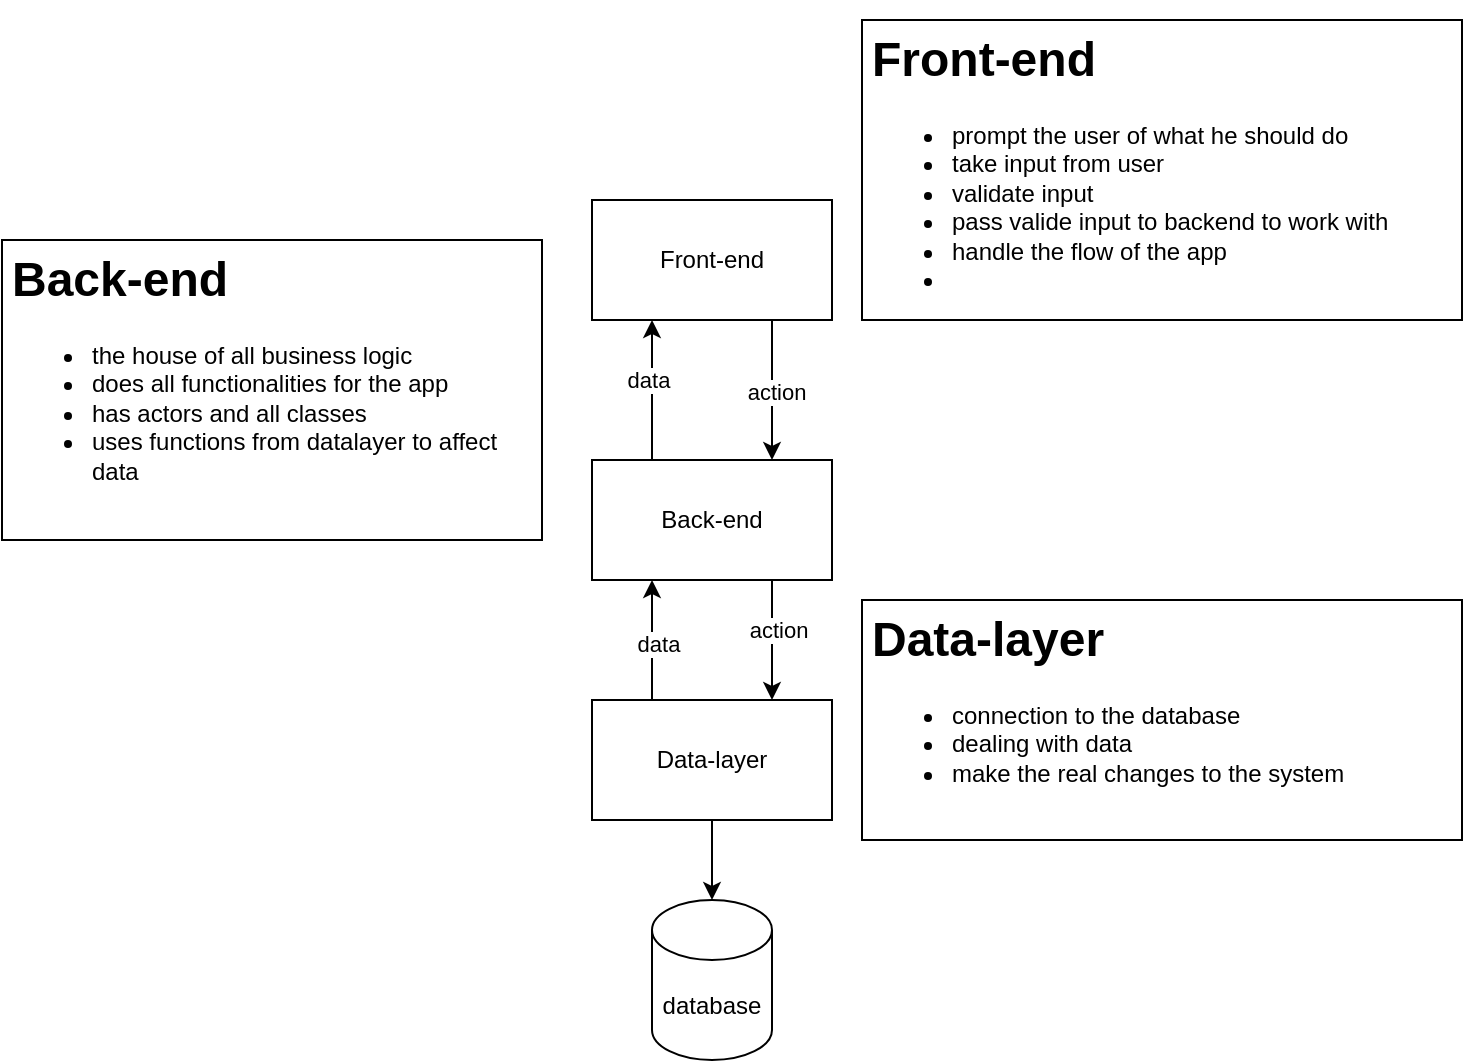 <mxfile version="22.0.2" type="device">
  <diagram name="Page-1" id="ypyJBjKLr0--r6Y5Yhiv">
    <mxGraphModel dx="1235" dy="740" grid="1" gridSize="10" guides="1" tooltips="1" connect="1" arrows="1" fold="1" page="1" pageScale="1" pageWidth="850" pageHeight="1100" math="0" shadow="0">
      <root>
        <mxCell id="0" />
        <mxCell id="1" parent="0" />
        <mxCell id="an14NwL4Hm0TNPF08Z9P-5" style="edgeStyle=orthogonalEdgeStyle;rounded=0;orthogonalLoop=1;jettySize=auto;html=1;exitX=0.75;exitY=1;exitDx=0;exitDy=0;entryX=0.75;entryY=0;entryDx=0;entryDy=0;" edge="1" parent="1" source="an14NwL4Hm0TNPF08Z9P-1" target="an14NwL4Hm0TNPF08Z9P-2">
          <mxGeometry relative="1" as="geometry" />
        </mxCell>
        <mxCell id="an14NwL4Hm0TNPF08Z9P-13" value="action" style="edgeLabel;html=1;align=center;verticalAlign=middle;resizable=0;points=[];" vertex="1" connectable="0" parent="an14NwL4Hm0TNPF08Z9P-5">
          <mxGeometry x="0.019" y="2" relative="1" as="geometry">
            <mxPoint as="offset" />
          </mxGeometry>
        </mxCell>
        <mxCell id="an14NwL4Hm0TNPF08Z9P-1" value="Front-end" style="rounded=0;whiteSpace=wrap;html=1;" vertex="1" parent="1">
          <mxGeometry x="365" y="260" width="120" height="60" as="geometry" />
        </mxCell>
        <mxCell id="an14NwL4Hm0TNPF08Z9P-6" style="edgeStyle=orthogonalEdgeStyle;rounded=0;orthogonalLoop=1;jettySize=auto;html=1;exitX=0.75;exitY=1;exitDx=0;exitDy=0;entryX=0.75;entryY=0;entryDx=0;entryDy=0;" edge="1" parent="1" source="an14NwL4Hm0TNPF08Z9P-2" target="an14NwL4Hm0TNPF08Z9P-3">
          <mxGeometry relative="1" as="geometry" />
        </mxCell>
        <mxCell id="an14NwL4Hm0TNPF08Z9P-14" value="action" style="edgeLabel;html=1;align=center;verticalAlign=middle;resizable=0;points=[];" vertex="1" connectable="0" parent="an14NwL4Hm0TNPF08Z9P-6">
          <mxGeometry x="-0.168" y="3" relative="1" as="geometry">
            <mxPoint as="offset" />
          </mxGeometry>
        </mxCell>
        <mxCell id="an14NwL4Hm0TNPF08Z9P-8" style="edgeStyle=orthogonalEdgeStyle;rounded=0;orthogonalLoop=1;jettySize=auto;html=1;exitX=0.25;exitY=0;exitDx=0;exitDy=0;entryX=0.25;entryY=1;entryDx=0;entryDy=0;" edge="1" parent="1" source="an14NwL4Hm0TNPF08Z9P-2" target="an14NwL4Hm0TNPF08Z9P-1">
          <mxGeometry relative="1" as="geometry" />
        </mxCell>
        <mxCell id="an14NwL4Hm0TNPF08Z9P-16" value="data" style="edgeLabel;html=1;align=center;verticalAlign=middle;resizable=0;points=[];" vertex="1" connectable="0" parent="an14NwL4Hm0TNPF08Z9P-8">
          <mxGeometry x="0.139" y="2" relative="1" as="geometry">
            <mxPoint as="offset" />
          </mxGeometry>
        </mxCell>
        <mxCell id="an14NwL4Hm0TNPF08Z9P-2" value="Back-end" style="rounded=0;whiteSpace=wrap;html=1;" vertex="1" parent="1">
          <mxGeometry x="365" y="390" width="120" height="60" as="geometry" />
        </mxCell>
        <mxCell id="an14NwL4Hm0TNPF08Z9P-7" style="edgeStyle=orthogonalEdgeStyle;rounded=0;orthogonalLoop=1;jettySize=auto;html=1;exitX=0.25;exitY=0;exitDx=0;exitDy=0;entryX=0.25;entryY=1;entryDx=0;entryDy=0;" edge="1" parent="1" source="an14NwL4Hm0TNPF08Z9P-3" target="an14NwL4Hm0TNPF08Z9P-2">
          <mxGeometry relative="1" as="geometry" />
        </mxCell>
        <mxCell id="an14NwL4Hm0TNPF08Z9P-15" value="data" style="edgeLabel;html=1;align=center;verticalAlign=middle;resizable=0;points=[];" vertex="1" connectable="0" parent="an14NwL4Hm0TNPF08Z9P-7">
          <mxGeometry x="-0.062" y="-3" relative="1" as="geometry">
            <mxPoint as="offset" />
          </mxGeometry>
        </mxCell>
        <mxCell id="an14NwL4Hm0TNPF08Z9P-9" style="edgeStyle=orthogonalEdgeStyle;rounded=0;orthogonalLoop=1;jettySize=auto;html=1;exitX=0.5;exitY=1;exitDx=0;exitDy=0;" edge="1" parent="1" source="an14NwL4Hm0TNPF08Z9P-3" target="an14NwL4Hm0TNPF08Z9P-4">
          <mxGeometry relative="1" as="geometry" />
        </mxCell>
        <mxCell id="an14NwL4Hm0TNPF08Z9P-3" value="Data-layer" style="rounded=0;whiteSpace=wrap;html=1;" vertex="1" parent="1">
          <mxGeometry x="365" y="510" width="120" height="60" as="geometry" />
        </mxCell>
        <mxCell id="an14NwL4Hm0TNPF08Z9P-4" value="database" style="shape=cylinder3;whiteSpace=wrap;html=1;boundedLbl=1;backgroundOutline=1;size=15;" vertex="1" parent="1">
          <mxGeometry x="395" y="610" width="60" height="80" as="geometry" />
        </mxCell>
        <mxCell id="an14NwL4Hm0TNPF08Z9P-10" value="&lt;h1&gt;Front-end&lt;/h1&gt;&lt;div&gt;&lt;ul&gt;&lt;li&gt;prompt the user of what he should do&lt;/li&gt;&lt;li&gt;take input from user&lt;/li&gt;&lt;li&gt;validate input&lt;/li&gt;&lt;li&gt;pass valide input to backend to work with&lt;/li&gt;&lt;li&gt;handle the flow of the app&lt;/li&gt;&lt;li&gt;&lt;br&gt;&lt;/li&gt;&lt;/ul&gt;&lt;/div&gt;" style="text;html=1;strokeColor=default;fillColor=none;spacing=5;spacingTop=-20;whiteSpace=wrap;overflow=hidden;rounded=0;" vertex="1" parent="1">
          <mxGeometry x="500" y="170" width="300" height="150" as="geometry" />
        </mxCell>
        <mxCell id="an14NwL4Hm0TNPF08Z9P-11" value="&lt;h1&gt;Back-end&lt;/h1&gt;&lt;div&gt;&lt;ul&gt;&lt;li&gt;the house of all business logic&lt;/li&gt;&lt;li&gt;does all functionalities for the app&lt;/li&gt;&lt;li&gt;has actors and all classes&lt;/li&gt;&lt;li&gt;uses functions from datalayer to affect data&lt;/li&gt;&lt;/ul&gt;&lt;/div&gt;" style="text;html=1;strokeColor=default;fillColor=none;spacing=5;spacingTop=-20;whiteSpace=wrap;overflow=hidden;rounded=0;" vertex="1" parent="1">
          <mxGeometry x="70" y="280" width="270" height="150" as="geometry" />
        </mxCell>
        <mxCell id="an14NwL4Hm0TNPF08Z9P-12" value="&lt;h1&gt;Data-layer&lt;/h1&gt;&lt;div&gt;&lt;ul&gt;&lt;li&gt;connection to the database&lt;/li&gt;&lt;li&gt;dealing with data&lt;/li&gt;&lt;li&gt;make the real changes to the system&lt;/li&gt;&lt;/ul&gt;&lt;/div&gt;" style="text;html=1;strokeColor=default;fillColor=none;spacing=5;spacingTop=-20;whiteSpace=wrap;overflow=hidden;rounded=0;gradientColor=#000000;" vertex="1" parent="1">
          <mxGeometry x="500" y="460" width="300" height="120" as="geometry" />
        </mxCell>
      </root>
    </mxGraphModel>
  </diagram>
</mxfile>
